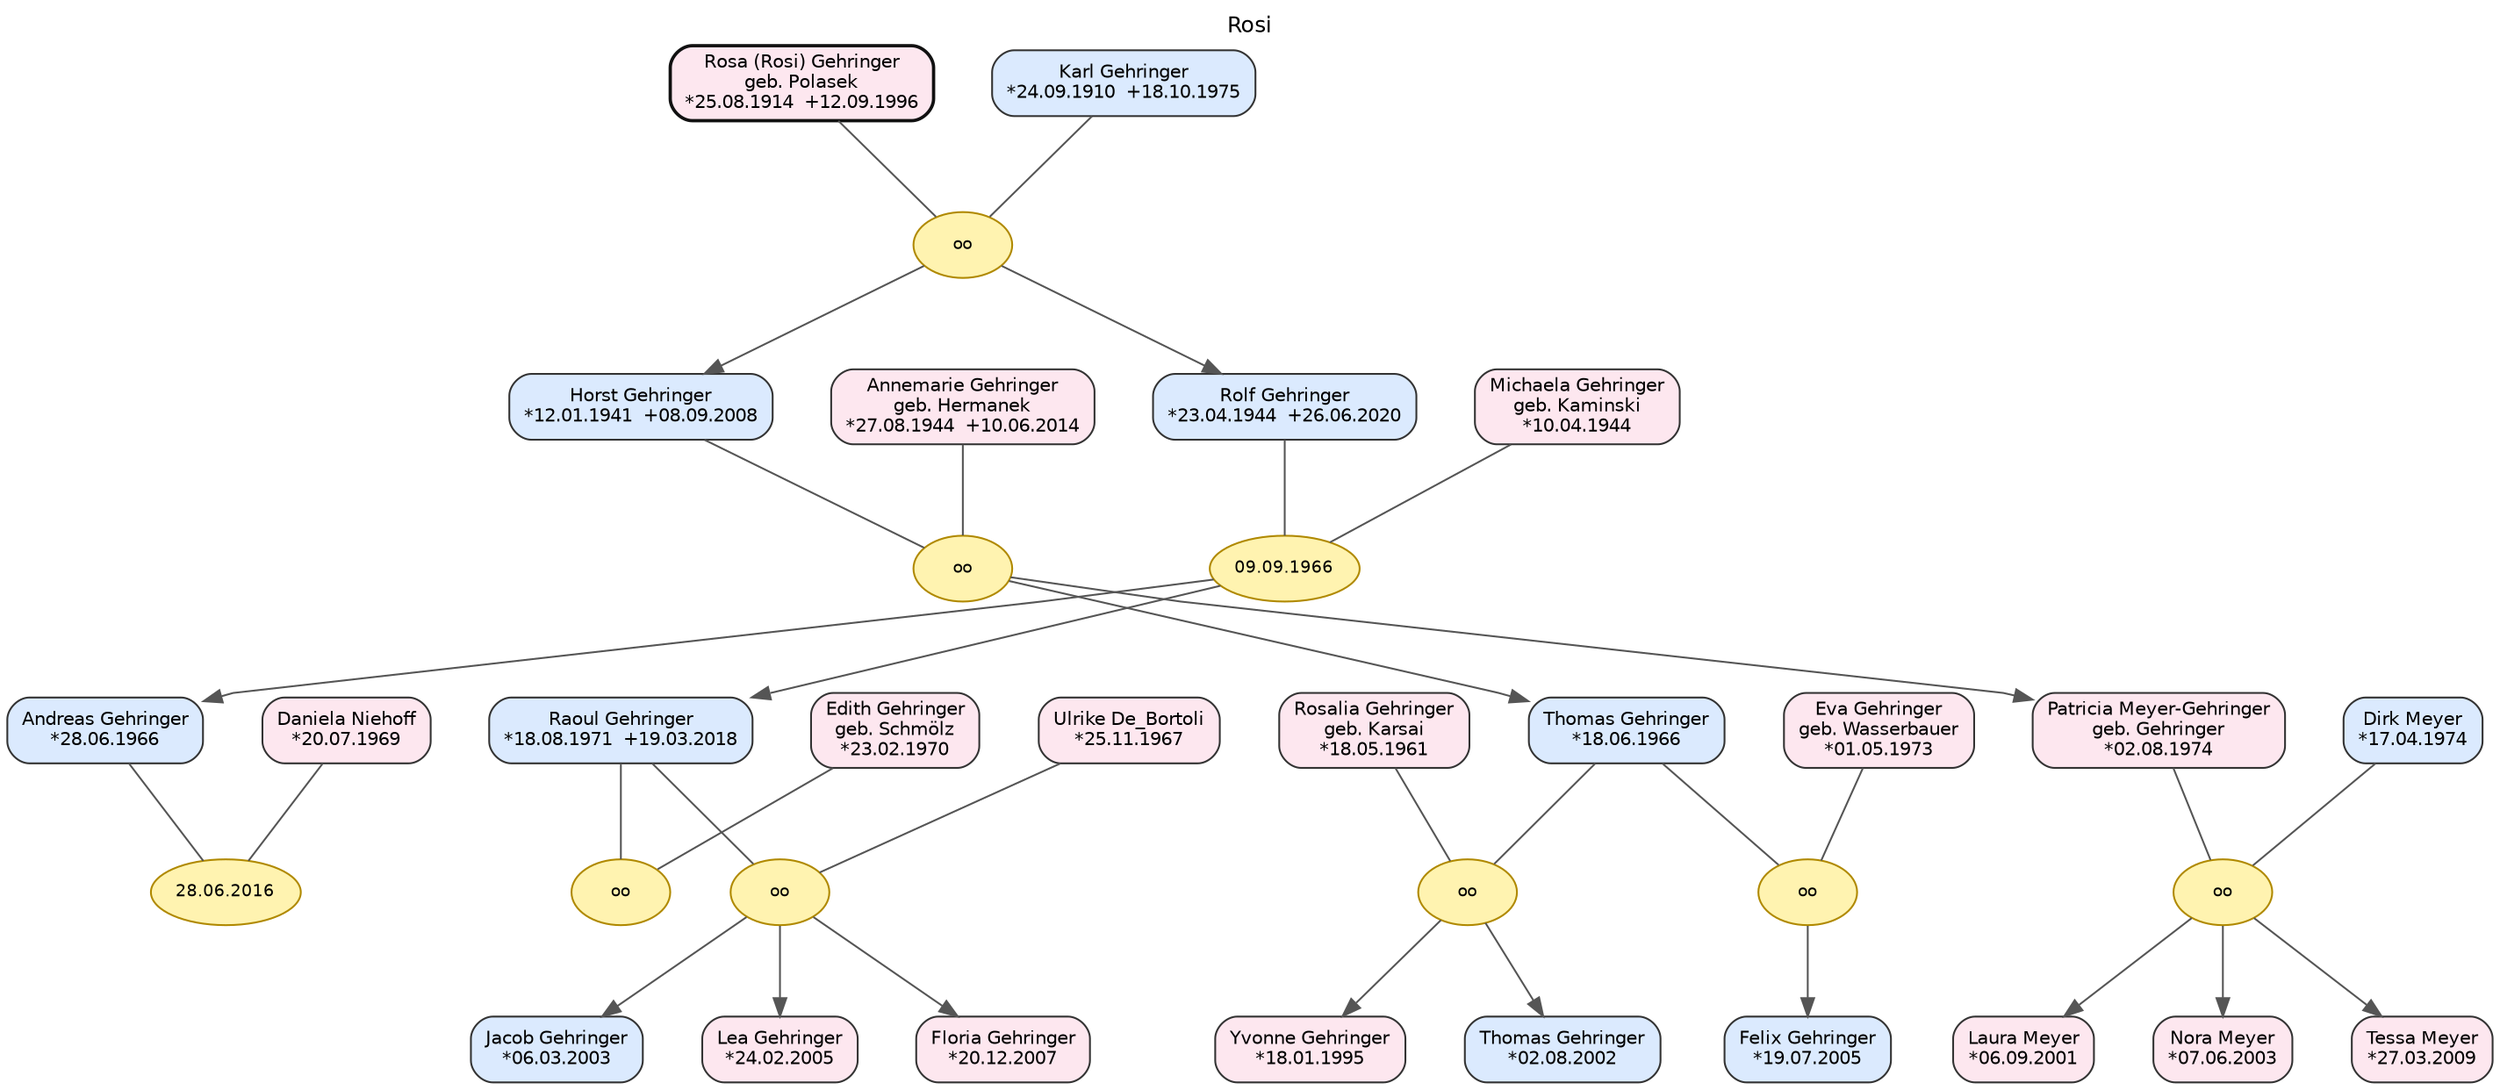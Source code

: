 // Rosi
digraph {
	concentrate=false nodesep=0.45 overlap=false rankdir=TB ranksep=0.70 splines=polyline
	graph [fontname="DejaVu Sans" fontsize=12 label=Rosi labelloc=t]
	node [color="#333333" fontname="DejaVu Sans" fontsize=10 shape=box style="rounded,filled"]
	edge [color="#555555" fontname="DejaVu Sans"]
	att38 [label="Rosa (Rosi) Gehringer
geb. Polasek
*25.08.1914  +12.09.1996" color="#111111" fillcolor="#fde7ef" id=P_att38 penwidth=1.8]
	g4p08 [label="Nora Meyer
*07.06.2003" fillcolor="#fde7ef" id=P_g4p08]
	geh04 [label="Michaela Gehringer
geb. Kaminski
*10.04.1944" fillcolor="#fde7ef" id=P_geh04]
	g4p09 [label="Tessa Meyer
*27.03.2009" fillcolor="#fde7ef" id=P_g4p09]
	g4p04 [label="Eva Gehringer
geb. Wasserbauer
*01.05.1973" fillcolor="#fde7ef" id=P_g4p04]
	geh07 [label="Andreas Gehringer
*28.06.1966" fillcolor="#dbeafe" id=P_geh07]
	g4p06 [label="Dirk Meyer
*17.04.1974" fillcolor="#dbeafe" id=P_g4p06]
	geh06 [label="Patricia Meyer-Gehringer
geb. Gehringer
*02.08.1974" fillcolor="#fde7ef" id=P_geh06]
	geh02 [label="Annemarie Gehringer
geb. Hermanek
*27.08.1944  +10.06.2014" fillcolor="#fde7ef" id=P_geh02]
	geh08 [label="Raoul Gehringer
*18.08.1971  +19.03.2018" fillcolor="#dbeafe" id=P_geh08]
	g5p10 [label="Floria Gehringer
*20.12.2007" fillcolor="#fde7ef" id=P_g5p10]
	g5p07 [label="Ulrike De_Bortoli
*25.11.1967" fillcolor="#fde7ef" id=P_g5p07]
	g4p02 [label="Yvonne Gehringer
*18.01.1995" fillcolor="#fde7ef" id=P_g4p02]
	g4p05 [label="Felix Gehringer
*19.07.2005" fillcolor="#dbeafe" id=P_g4p05]
	geh05 [label="Thomas Gehringer
*18.06.1966" fillcolor="#dbeafe" id=P_geh05]
	g5p09 [label="Lea Gehringer
*24.02.2005" fillcolor="#fde7ef" id=P_g5p09]
	g4p01 [label="Rosalia Gehringer
geb. Karsai
*18.05.1961" fillcolor="#fde7ef" id=P_g4p01]
	g4p07 [label="Laura Meyer
*06.09.2001" fillcolor="#fde7ef" id=P_g4p07]
	geh03 [label="Rolf Gehringer
*23.04.1944  +26.06.2020" fillcolor="#dbeafe" id=P_geh03]
	g5p08 [label="Jacob Gehringer
*06.03.2003" fillcolor="#dbeafe" id=P_g5p08]
	g5p04 [label="Daniela Niehoff
*20.07.1969" fillcolor="#fde7ef" id=P_g5p04]
	geh01 [label="Horst Gehringer
*12.01.1941  +08.09.2008" fillcolor="#dbeafe" id=P_geh01]
	gehS01 [label="Edith Gehringer
geb. Schmölz
*23.02.1970" fillcolor="#fde7ef" id=P_gehS01]
	g4p03 [label="Thomas Gehringer
*02.08.2002" fillcolor="#dbeafe" id=P_g4p03]
	geh09 [label="Karl Gehringer
*24.09.1910  +18.10.1975" fillcolor="#dbeafe" id=P_geh09]
	M_gehF1 [label=oo color="#b08900" fillcolor="#fff3b0" fontsize=9 id=M_gehF1 shape=ellipse style=filled]
	subgraph rank_gehF1 {
		rank=same
		geh01
		geh02
	}
	geh01 -> geh02 [constraint=true minlen=0 style=invis weight=3600]
	geh01 -> M_gehF1 [dir=none minlen=1 weight=60]
	geh02 -> M_gehF1 [dir=none minlen=1 weight=60]
	subgraph kids_gehF1 {
		rank=same
		geh05
		geh06
	}
	M_gehF1 -> geh05
	M_gehF1 -> geh06
	geh05 -> geh06 [constraint=true minlen=0 style=invis weight=1400]
	subgraph pair_geh05 {
		rank=same
		geh05
		g4p01
	}
	geh05 -> g4p01 [constraint=true minlen=0 style=invis weight=2600]
	g4p01 -> geh06 [constraint=true minlen=0 style=invis weight=2000]
	subgraph pair_geh06 {
		rank=same
		geh06
		g4p06
	}
	g4p06 -> geh06 [constraint=true minlen=0 style=invis weight=2600]
	M_g5F4 [label=oo color="#b08900" fillcolor="#fff3b0" fontsize=9 id=M_g5F4 shape=ellipse style=filled]
	subgraph rank_g5F4 {
		rank=same
		geh08
		g5p07
	}
	geh08 -> g5p07 [constraint=true minlen=0 style=invis weight=3600]
	geh08 -> M_g5F4 [dir=none minlen=1 weight=60]
	g5p07 -> M_g5F4 [dir=none minlen=1 weight=60]
	subgraph kids_g5F4 {
		rank=same
		g5p08
		g5p09
		g5p10
	}
	M_g5F4 -> g5p08
	M_g5F4 -> g5p09
	M_g5F4 -> g5p10
	g5p08 -> g5p09 [constraint=true minlen=0 style=invis weight=1400]
	g5p09 -> g5p10 [constraint=true minlen=0 style=invis weight=1400]
	M_g4F3 [label=oo color="#b08900" fillcolor="#fff3b0" fontsize=9 id=M_g4F3 shape=ellipse style=filled]
	subgraph rank_g4F3 {
		rank=same
		g4p06
		geh06
	}
	g4p06 -> geh06 [constraint=true minlen=0 style=invis weight=3600]
	g4p06 -> M_g4F3 [dir=none minlen=1 weight=60]
	geh06 -> M_g4F3 [dir=none minlen=1 weight=60]
	subgraph kids_g4F3 {
		rank=same
		g4p07
		g4p08
		g4p09
	}
	M_g4F3 -> g4p07
	M_g4F3 -> g4p08
	M_g4F3 -> g4p09
	g4p07 -> g4p08 [constraint=true minlen=0 style=invis weight=1400]
	g4p08 -> g4p09 [constraint=true minlen=0 style=invis weight=1400]
	M_g5F2 [label="28.06.2016" color="#b08900" fillcolor="#fff3b0" fontsize=9 id=M_g5F2 shape=ellipse style=filled]
	subgraph rank_g5F2 {
		rank=same
		geh07
		g5p04
	}
	geh07 -> g5p04 [constraint=true minlen=0 style=invis weight=3600]
	geh07 -> M_g5F2 [dir=none minlen=1 weight=60]
	g5p04 -> M_g5F2 [dir=none minlen=1 weight=60]
	M_g4F1 [label=oo color="#b08900" fillcolor="#fff3b0" fontsize=9 id=M_g4F1 shape=ellipse style=filled]
	subgraph rank_g4F1 {
		rank=same
		geh05
		g4p01
	}
	geh05 -> g4p01 [constraint=true minlen=0 style=invis weight=3600]
	geh05 -> M_g4F1 [dir=none minlen=1 weight=60]
	g4p01 -> M_g4F1 [dir=none minlen=1 weight=60]
	subgraph kids_g4F1 {
		rank=same
		g4p02
		g4p03
	}
	M_g4F1 -> g4p02
	M_g4F1 -> g4p03
	g4p02 -> g4p03 [constraint=true minlen=0 style=invis weight=1400]
	M_gehF2 [label="09.09.1966" color="#b08900" fillcolor="#fff3b0" fontsize=9 id=M_gehF2 shape=ellipse style=filled]
	subgraph rank_gehF2 {
		rank=same
		geh03
		geh04
	}
	geh03 -> geh04 [constraint=true minlen=0 style=invis weight=3600]
	geh03 -> M_gehF2 [dir=none minlen=1 weight=60]
	geh04 -> M_gehF2 [dir=none minlen=1 weight=60]
	subgraph kids_gehF2 {
		rank=same
		geh07
		geh08
	}
	M_gehF2 -> geh07
	M_gehF2 -> geh08
	geh07 -> geh08 [constraint=true minlen=0 style=invis weight=1400]
	subgraph pair_geh07 {
		rank=same
		geh07
		g5p04
	}
	geh07 -> g5p04 [constraint=true minlen=0 style=invis weight=2600]
	g5p04 -> geh08 [constraint=true minlen=0 style=invis weight=2000]
	subgraph pair_geh08 {
		rank=same
		geh08
		gehS01
	}
	geh08 -> gehS01 [constraint=true minlen=0 style=invis weight=2600]
	M_g4F2 [label=oo color="#b08900" fillcolor="#fff3b0" fontsize=9 id=M_g4F2 shape=ellipse style=filled]
	subgraph rank_g4F2 {
		rank=same
		geh05
		g4p04
	}
	geh05 -> g4p04 [constraint=true minlen=0 style=invis weight=3600]
	geh05 -> M_g4F2 [dir=none minlen=1 weight=60]
	g4p04 -> M_g4F2 [dir=none minlen=1 weight=60]
	subgraph kids_g4F2 {
		rank=same
		g4p05
	}
	M_g4F2 -> g4p05
	M_gehF4 [label=oo color="#b08900" fillcolor="#fff3b0" fontsize=9 id=M_gehF4 shape=ellipse style=filled]
	subgraph rank_gehF4 {
		rank=same
		geh08
		gehS01
	}
	geh08 -> gehS01 [constraint=true minlen=0 style=invis weight=3600]
	geh08 -> M_gehF4 [dir=none minlen=1 weight=60]
	gehS01 -> M_gehF4 [dir=none minlen=1 weight=60]
	M_gehF3 [label=oo color="#b08900" fillcolor="#fff3b0" fontsize=9 id=M_gehF3 shape=ellipse style=filled]
	subgraph rank_gehF3 {
		rank=same
		geh09
		att38
	}
	geh09 -> att38 [constraint=true minlen=0 style=invis weight=3600]
	geh09 -> M_gehF3 [dir=none minlen=1 weight=60]
	att38 -> M_gehF3 [dir=none minlen=1 weight=60]
	subgraph kids_gehF3 {
		rank=same
		geh01
		geh03
	}
	M_gehF3 -> geh01
	M_gehF3 -> geh03
	geh01 -> geh03 [constraint=true minlen=0 style=invis weight=1400]
	subgraph pair_geh01 {
		rank=same
		geh01
		geh02
	}
	geh01 -> geh02 [constraint=true minlen=0 style=invis weight=2600]
	geh02 -> geh03 [constraint=true minlen=0 style=invis weight=2000]
	subgraph pair_geh03 {
		rank=same
		geh03
		geh04
	}
	geh03 -> geh04 [constraint=true minlen=0 style=invis weight=2600]
	subgraph gen_0 {
		rank=same
		att38
		geh09
	}
	subgraph gen_1 {
		rank=same
		geh01
		geh03
		geh02
		geh04
	}
	subgraph gen_2 {
		rank=same
		geh05
		geh06
		geh07
		geh08
		g4p01
		g4p04
		g4p06
		g5p04
		gehS01
		g5p07
	}
	subgraph gen_3 {
		rank=same
		g4p02
		g4p03
		g4p05
		g4p07
		g4p08
		g4p09
		g5p08
		g5p09
		g5p10
	}
	geh09 -> att38 [constraint=true minlen=0 style=invis weight=1800]
	att38 -> geh09 [constraint=true minlen=0 style=invis weight=1800]
	geh01 -> geh02 [constraint=true minlen=0 style=invis weight=1800]
	geh02 -> geh01 [constraint=true minlen=0 style=invis weight=1800]
	geh03 -> geh04 [constraint=true minlen=0 style=invis weight=1800]
	geh04 -> geh03 [constraint=true minlen=0 style=invis weight=1800]
	geh08 -> gehS01 [constraint=true minlen=0 style=invis weight=1800]
	geh08 -> g5p07 [constraint=true minlen=0 style=invis weight=1800]
	gehS01 -> geh08 [constraint=true minlen=0 style=invis weight=1800]
	geh05 -> g4p01 [constraint=true minlen=0 style=invis weight=1800]
	geh05 -> g4p04 [constraint=true minlen=0 style=invis weight=1800]
	g4p01 -> geh05 [constraint=true minlen=0 style=invis weight=1800]
	g4p04 -> geh05 [constraint=true minlen=0 style=invis weight=1800]
	g4p06 -> geh06 [constraint=true minlen=0 style=invis weight=1800]
	geh06 -> g4p06 [constraint=true minlen=0 style=invis weight=1800]
	geh07 -> g5p04 [constraint=true minlen=0 style=invis weight=1800]
	g5p04 -> geh07 [constraint=true minlen=0 style=invis weight=1800]
	g5p07 -> geh08 [constraint=true minlen=0 style=invis weight=1800]
}
